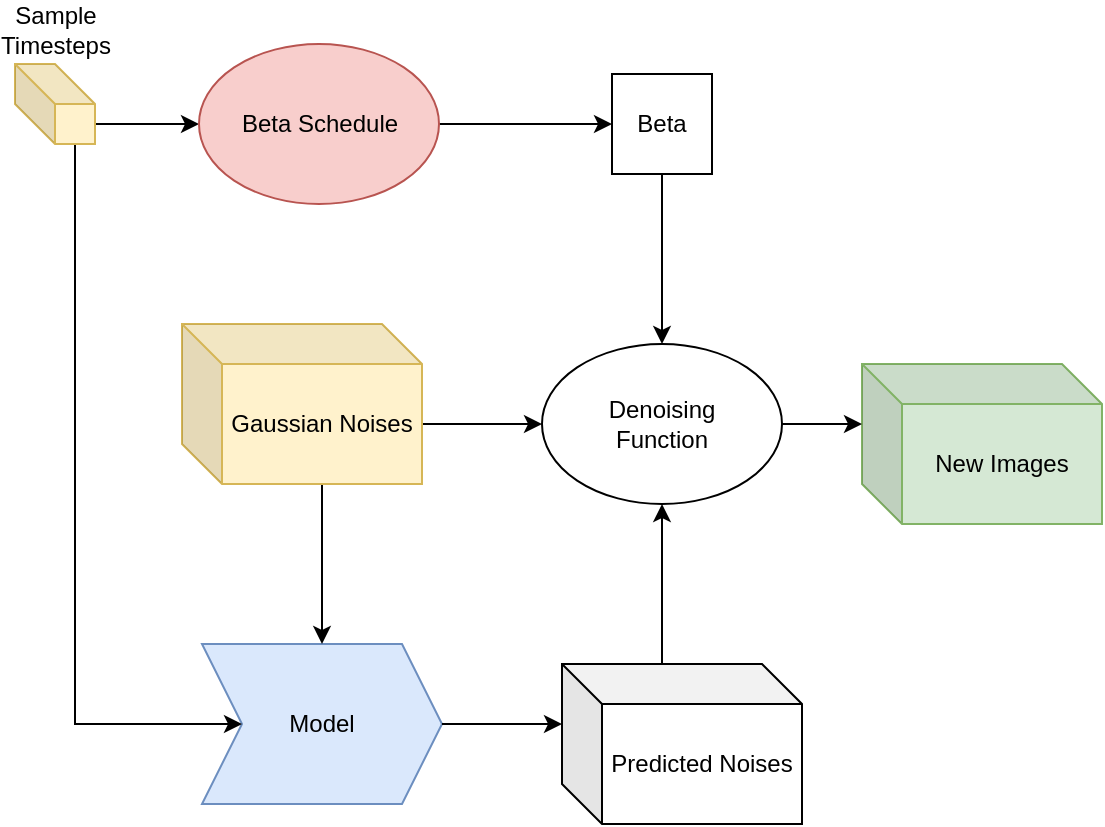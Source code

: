<mxfile version="22.1.21" type="google">
  <diagram name="Page-1" id="3wJtyTECtPKDYDXTxwJ-">
    <mxGraphModel grid="1" page="1" gridSize="10" guides="1" tooltips="1" connect="1" arrows="1" fold="1" pageScale="1" pageWidth="1700" pageHeight="1100" math="0" shadow="0">
      <root>
        <mxCell id="0" />
        <mxCell id="1" parent="0" />
        <mxCell id="vHcdsUJvBwSIHfUrbDWg-3" value="Model" style="shape=step;perimeter=stepPerimeter;whiteSpace=wrap;html=1;fixedSize=1;labelBackgroundColor=none;fillColor=#dae8fc;strokeColor=#6c8ebf;" vertex="1" parent="1">
          <mxGeometry x="690" y="690" width="120" height="80" as="geometry" />
        </mxCell>
        <mxCell id="NrXDbZhaZ0D5YyfvQVJX-6" style="edgeStyle=orthogonalEdgeStyle;rounded=0;orthogonalLoop=1;jettySize=auto;html=1;exitX=0;exitY=0;exitDx=40;exitDy=30;exitPerimeter=0;entryX=0;entryY=0.5;entryDx=0;entryDy=0;" edge="1" parent="1" source="vHcdsUJvBwSIHfUrbDWg-6" target="STG6v0s9dP_hLEZZDNCE-3">
          <mxGeometry relative="1" as="geometry" />
        </mxCell>
        <mxCell id="NrXDbZhaZ0D5YyfvQVJX-13" style="edgeStyle=orthogonalEdgeStyle;rounded=0;orthogonalLoop=1;jettySize=auto;html=1;exitX=0;exitY=0;exitDx=30;exitDy=40;exitPerimeter=0;entryX=0;entryY=0.5;entryDx=0;entryDy=0;" edge="1" parent="1" source="vHcdsUJvBwSIHfUrbDWg-6" target="vHcdsUJvBwSIHfUrbDWg-3">
          <mxGeometry relative="1" as="geometry">
            <Array as="points">
              <mxPoint x="626" y="730" />
            </Array>
          </mxGeometry>
        </mxCell>
        <mxCell id="vHcdsUJvBwSIHfUrbDWg-6" value="Sample Timesteps" style="shape=cube;whiteSpace=wrap;html=1;boundedLbl=1;backgroundOutline=1;darkOpacity=0.05;darkOpacity2=0.1;labelPosition=center;verticalLabelPosition=top;align=center;verticalAlign=bottom;fillColor=#fff2cc;strokeColor=#d6b656;" vertex="1" parent="1">
          <mxGeometry x="596.5" y="400" width="40" height="40" as="geometry" />
        </mxCell>
        <mxCell id="NrXDbZhaZ0D5YyfvQVJX-8" style="edgeStyle=orthogonalEdgeStyle;rounded=0;orthogonalLoop=1;jettySize=auto;html=1;exitX=0;exitY=0;exitDx=120;exitDy=50;exitPerimeter=0;entryX=0;entryY=0.5;entryDx=0;entryDy=0;" edge="1" parent="1" source="vHcdsUJvBwSIHfUrbDWg-12" target="STG6v0s9dP_hLEZZDNCE-15">
          <mxGeometry relative="1" as="geometry" />
        </mxCell>
        <mxCell id="NrXDbZhaZ0D5YyfvQVJX-9" style="edgeStyle=orthogonalEdgeStyle;rounded=0;orthogonalLoop=1;jettySize=auto;html=1;exitX=0;exitY=0;exitDx=70;exitDy=80;exitPerimeter=0;entryX=0.5;entryY=0;entryDx=0;entryDy=0;" edge="1" parent="1" source="vHcdsUJvBwSIHfUrbDWg-12" target="vHcdsUJvBwSIHfUrbDWg-3">
          <mxGeometry relative="1" as="geometry" />
        </mxCell>
        <mxCell id="vHcdsUJvBwSIHfUrbDWg-12" value="Gaussian Noises" style="shape=cube;whiteSpace=wrap;html=1;boundedLbl=1;backgroundOutline=1;darkOpacity=0.05;darkOpacity2=0.1;fillColor=#fff2cc;strokeColor=#d6b656;" vertex="1" parent="1">
          <mxGeometry x="680" y="530" width="120" height="80" as="geometry" />
        </mxCell>
        <mxCell id="NrXDbZhaZ0D5YyfvQVJX-4" style="edgeStyle=orthogonalEdgeStyle;rounded=0;orthogonalLoop=1;jettySize=auto;html=1;exitX=0;exitY=0;exitDx=50;exitDy=0;exitPerimeter=0;entryX=0.5;entryY=1;entryDx=0;entryDy=0;" edge="1" parent="1" source="vHcdsUJvBwSIHfUrbDWg-23" target="STG6v0s9dP_hLEZZDNCE-15">
          <mxGeometry relative="1" as="geometry" />
        </mxCell>
        <mxCell id="vHcdsUJvBwSIHfUrbDWg-23" value="Predicted Noises" style="shape=cube;whiteSpace=wrap;html=1;boundedLbl=1;backgroundOutline=1;darkOpacity=0.05;darkOpacity2=0.1;" vertex="1" parent="1">
          <mxGeometry x="870" y="700" width="120" height="80" as="geometry" />
        </mxCell>
        <mxCell id="vHcdsUJvBwSIHfUrbDWg-24" style="edgeStyle=orthogonalEdgeStyle;rounded=0;orthogonalLoop=1;jettySize=auto;html=1;exitX=1;exitY=0.5;exitDx=0;exitDy=0;entryX=0;entryY=0;entryDx=0;entryDy=30;entryPerimeter=0;" edge="1" parent="1" source="vHcdsUJvBwSIHfUrbDWg-3" target="vHcdsUJvBwSIHfUrbDWg-23">
          <mxGeometry relative="1" as="geometry" />
        </mxCell>
        <mxCell id="NrXDbZhaZ0D5YyfvQVJX-7" style="edgeStyle=orthogonalEdgeStyle;rounded=0;orthogonalLoop=1;jettySize=auto;html=1;exitX=1;exitY=0.5;exitDx=0;exitDy=0;entryX=0;entryY=0.5;entryDx=0;entryDy=0;" edge="1" parent="1" source="STG6v0s9dP_hLEZZDNCE-3" target="STG6v0s9dP_hLEZZDNCE-4">
          <mxGeometry relative="1" as="geometry" />
        </mxCell>
        <mxCell id="STG6v0s9dP_hLEZZDNCE-3" value="Beta Schedule" style="ellipse;whiteSpace=wrap;html=1;fillColor=#f8cecc;strokeColor=#b85450;" vertex="1" parent="1">
          <mxGeometry x="688.5" y="390" width="120" height="80" as="geometry" />
        </mxCell>
        <mxCell id="NrXDbZhaZ0D5YyfvQVJX-10" style="edgeStyle=orthogonalEdgeStyle;rounded=0;orthogonalLoop=1;jettySize=auto;html=1;entryX=0.5;entryY=0;entryDx=0;entryDy=0;" edge="1" parent="1" source="STG6v0s9dP_hLEZZDNCE-4" target="STG6v0s9dP_hLEZZDNCE-15">
          <mxGeometry relative="1" as="geometry" />
        </mxCell>
        <mxCell id="STG6v0s9dP_hLEZZDNCE-4" value="Beta" style="whiteSpace=wrap;html=1;aspect=fixed;" vertex="1" parent="1">
          <mxGeometry x="895" y="405" width="50" height="50" as="geometry" />
        </mxCell>
        <mxCell id="STG6v0s9dP_hLEZZDNCE-15" value="Denoising&lt;br&gt;Function" style="ellipse;whiteSpace=wrap;html=1;" vertex="1" parent="1">
          <mxGeometry x="860" y="540" width="120" height="80" as="geometry" />
        </mxCell>
        <mxCell id="NrXDbZhaZ0D5YyfvQVJX-2" value="New Images" style="shape=cube;whiteSpace=wrap;html=1;boundedLbl=1;backgroundOutline=1;darkOpacity=0.05;darkOpacity2=0.1;fillColor=#d5e8d4;strokeColor=#82b366;" vertex="1" parent="1">
          <mxGeometry x="1020" y="550" width="120" height="80" as="geometry" />
        </mxCell>
        <mxCell id="NrXDbZhaZ0D5YyfvQVJX-3" style="edgeStyle=orthogonalEdgeStyle;rounded=0;orthogonalLoop=1;jettySize=auto;html=1;exitX=1;exitY=0.5;exitDx=0;exitDy=0;entryX=0;entryY=0;entryDx=0;entryDy=30;entryPerimeter=0;" edge="1" parent="1" source="STG6v0s9dP_hLEZZDNCE-15" target="NrXDbZhaZ0D5YyfvQVJX-2">
          <mxGeometry relative="1" as="geometry" />
        </mxCell>
      </root>
    </mxGraphModel>
  </diagram>
</mxfile>
